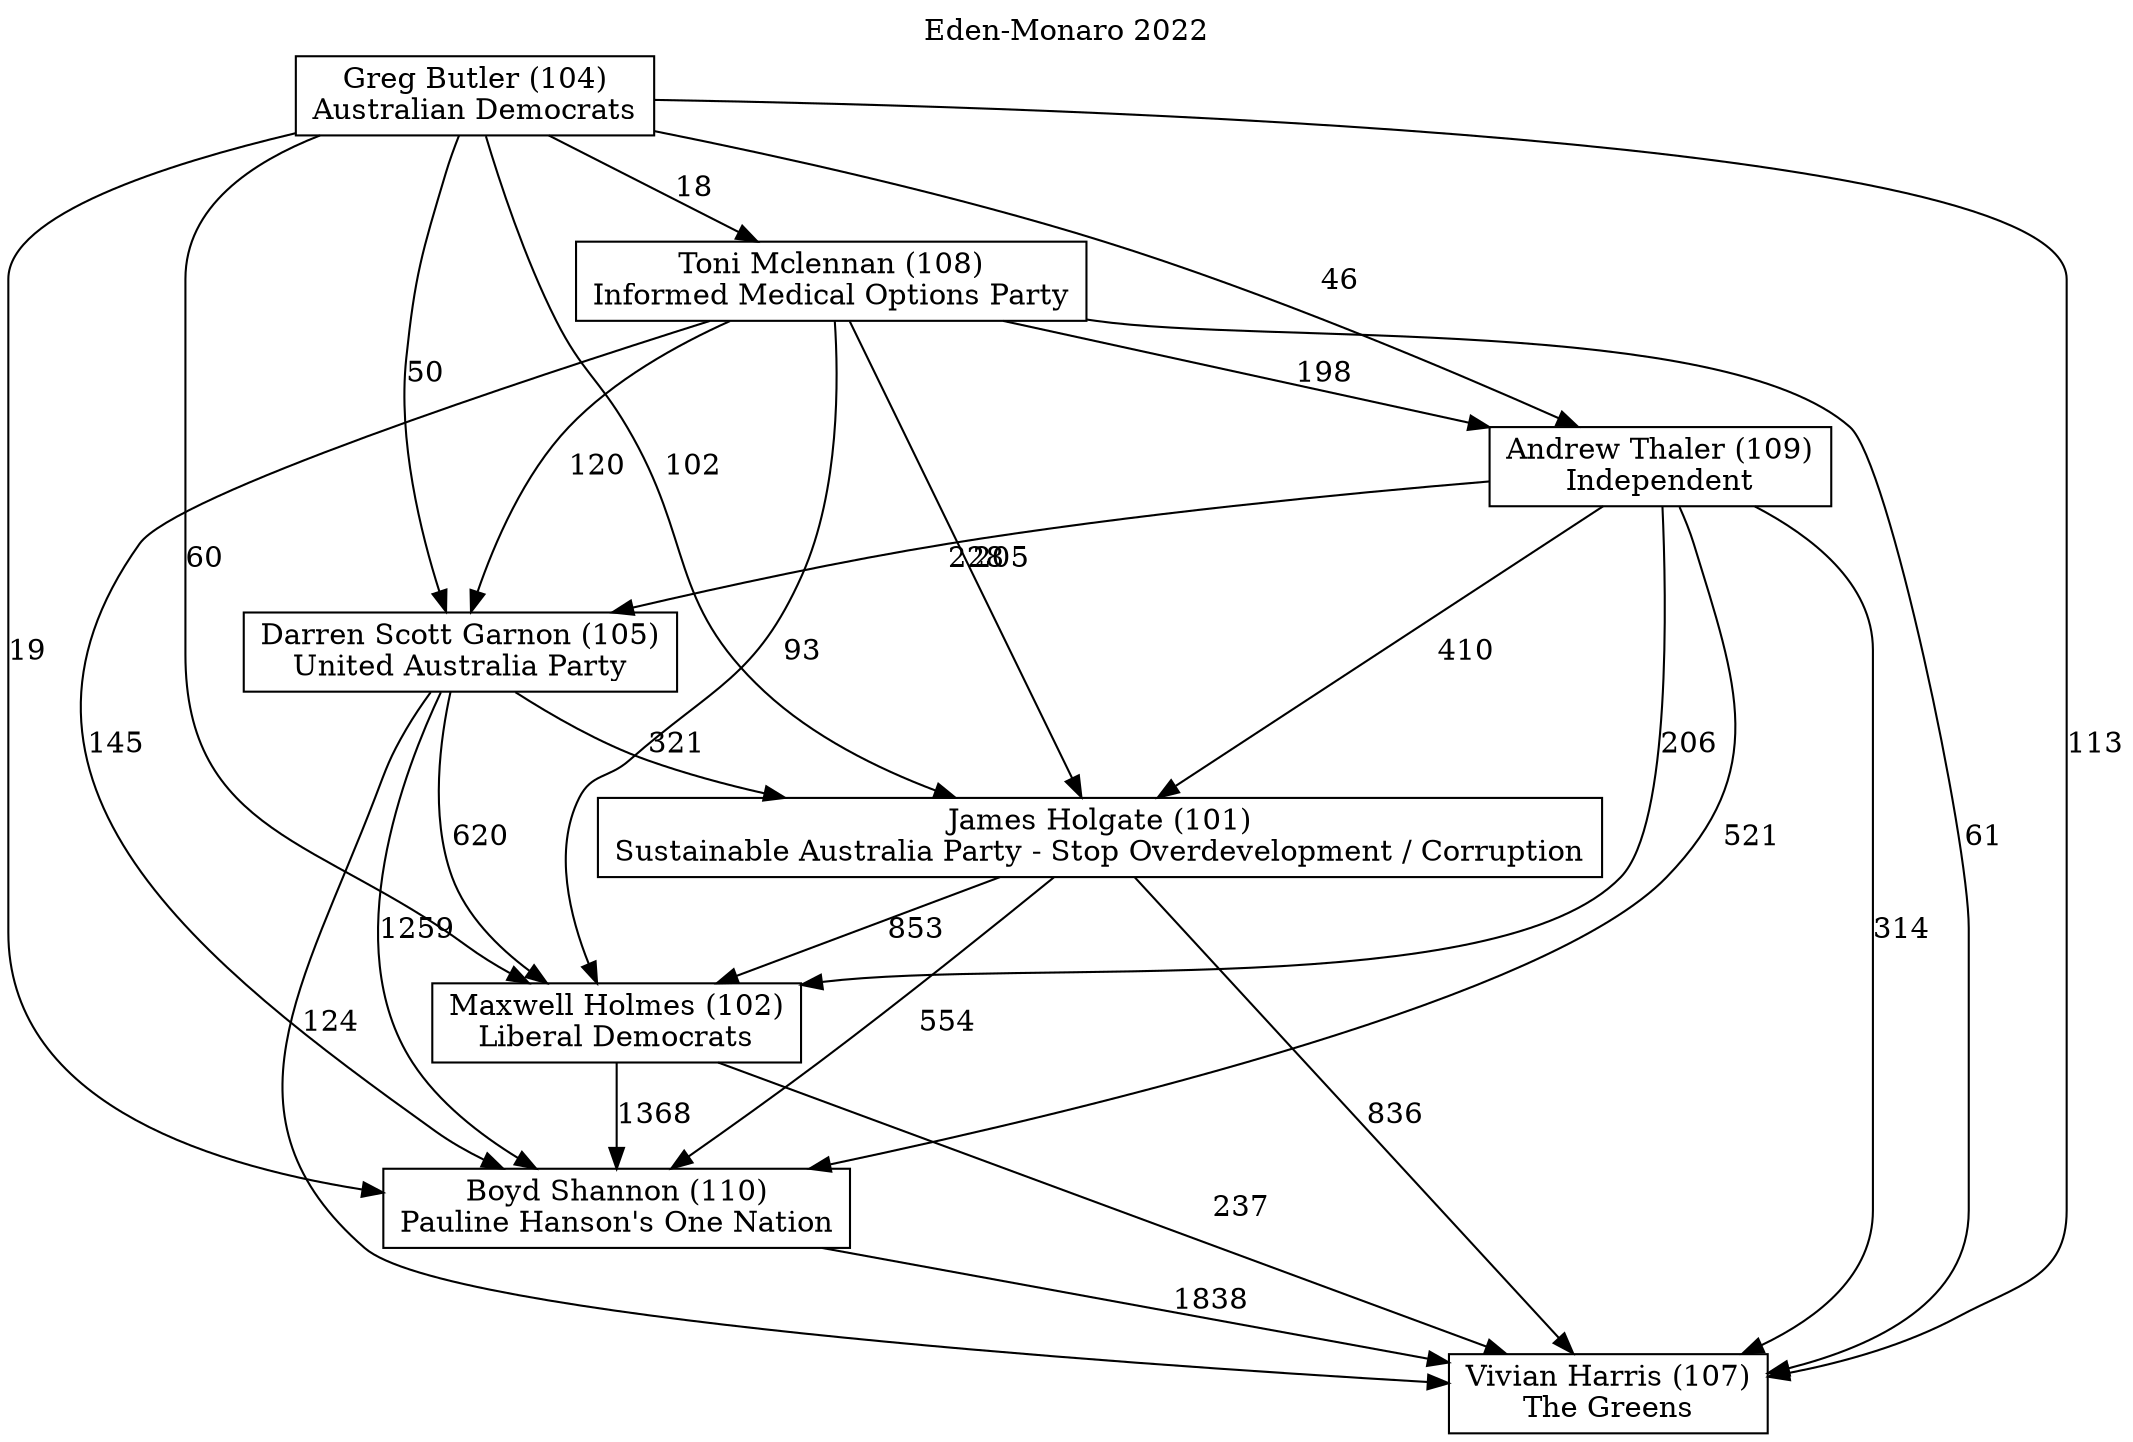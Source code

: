 // House preference flow
digraph "Vivian Harris (107)_Eden-Monaro_2022" {
	graph [label="Eden-Monaro 2022" labelloc=t mclimit=10]
	node [shape=box]
	"James Holgate (101)" [label="James Holgate (101)
Sustainable Australia Party - Stop Overdevelopment / Corruption"]
	"Toni Mclennan (108)" [label="Toni Mclennan (108)
Informed Medical Options Party"]
	"Boyd Shannon (110)" [label="Boyd Shannon (110)
Pauline Hanson's One Nation"]
	"Vivian Harris (107)" [label="Vivian Harris (107)
The Greens"]
	"Greg Butler (104)" [label="Greg Butler (104)
Australian Democrats"]
	"Maxwell Holmes (102)" [label="Maxwell Holmes (102)
Liberal Democrats"]
	"Darren Scott Garnon (105)" [label="Darren Scott Garnon (105)
United Australia Party"]
	"Andrew Thaler (109)" [label="Andrew Thaler (109)
Independent"]
	"Toni Mclennan (108)" -> "James Holgate (101)" [label=205]
	"Maxwell Holmes (102)" -> "Vivian Harris (107)" [label=237]
	"Greg Butler (104)" -> "Vivian Harris (107)" [label=113]
	"Darren Scott Garnon (105)" -> "Maxwell Holmes (102)" [label=620]
	"Darren Scott Garnon (105)" -> "Vivian Harris (107)" [label=124]
	"Boyd Shannon (110)" -> "Vivian Harris (107)" [label=1838]
	"Toni Mclennan (108)" -> "Vivian Harris (107)" [label=61]
	"Maxwell Holmes (102)" -> "Boyd Shannon (110)" [label=1368]
	"Toni Mclennan (108)" -> "Darren Scott Garnon (105)" [label=120]
	"Greg Butler (104)" -> "Andrew Thaler (109)" [label=46]
	"Greg Butler (104)" -> "Toni Mclennan (108)" [label=18]
	"Greg Butler (104)" -> "James Holgate (101)" [label=102]
	"James Holgate (101)" -> "Maxwell Holmes (102)" [label=853]
	"Toni Mclennan (108)" -> "Boyd Shannon (110)" [label=145]
	"James Holgate (101)" -> "Vivian Harris (107)" [label=836]
	"Andrew Thaler (109)" -> "Vivian Harris (107)" [label=314]
	"James Holgate (101)" -> "Boyd Shannon (110)" [label=554]
	"Greg Butler (104)" -> "Maxwell Holmes (102)" [label=60]
	"Andrew Thaler (109)" -> "Darren Scott Garnon (105)" [label=228]
	"Greg Butler (104)" -> "Boyd Shannon (110)" [label=19]
	"Toni Mclennan (108)" -> "Andrew Thaler (109)" [label=198]
	"Darren Scott Garnon (105)" -> "Boyd Shannon (110)" [label=1259]
	"Andrew Thaler (109)" -> "Maxwell Holmes (102)" [label=206]
	"Andrew Thaler (109)" -> "James Holgate (101)" [label=410]
	"Andrew Thaler (109)" -> "Boyd Shannon (110)" [label=521]
	"Greg Butler (104)" -> "Darren Scott Garnon (105)" [label=50]
	"Darren Scott Garnon (105)" -> "James Holgate (101)" [label=321]
	"Toni Mclennan (108)" -> "Maxwell Holmes (102)" [label=93]
}
